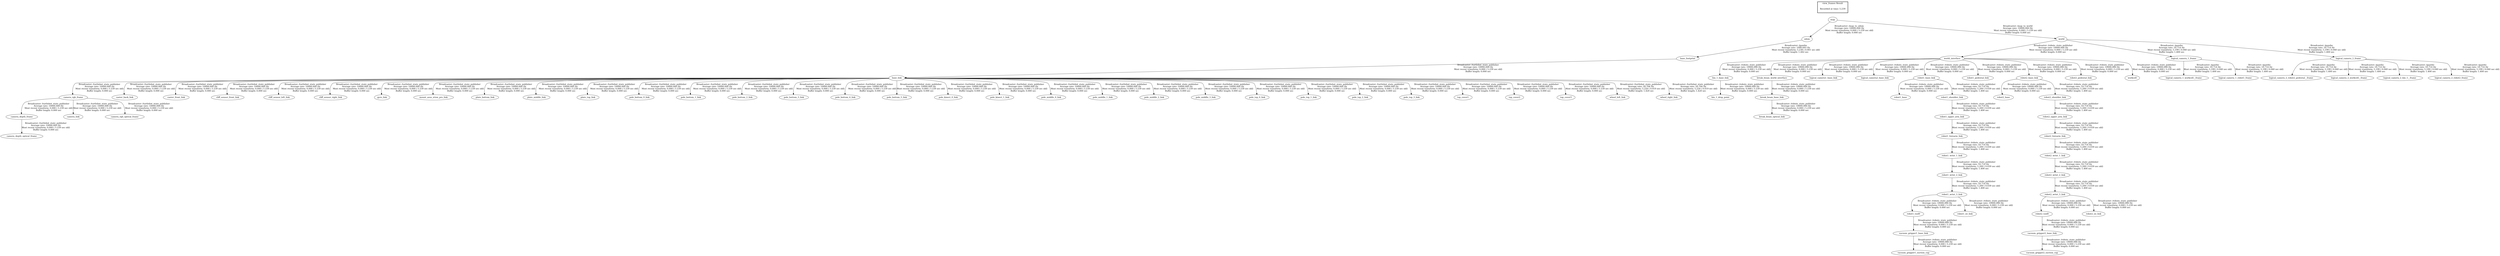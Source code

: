 digraph G {
"odom" -> "base_footprint"[label="Broadcaster: /gazebo\nAverage rate: 1000.693 Hz\nMost recent transform: 5.238 ( 0.001 sec old)\nBuffer length: 1.442 sec\n"];
"map" -> "odom"[label="Broadcaster: /map_to_odom\nAverage rate: 10000.000 Hz\nMost recent transform: 0.000 ( 5.239 sec old)\nBuffer length: 0.000 sec\n"];
"world_interface" -> "bin_1_base_link"[label="Broadcaster: /robots_state_publisher\nAverage rate: 10000.000 Hz\nMost recent transform: 0.000 ( 5.239 sec old)\nBuffer length: 0.000 sec\n"];
"world" -> "world_interface"[label="Broadcaster: /robots_state_publisher\nAverage rate: 10000.000 Hz\nMost recent transform: 0.000 ( 5.239 sec old)\nBuffer length: 0.000 sec\n"];
"bin_1_base_link" -> "bin_1_drop_point"[label="Broadcaster: /robots_state_publisher\nAverage rate: 10000.000 Hz\nMost recent transform: 0.000 ( 5.239 sec old)\nBuffer length: 0.000 sec\n"];
"world_interface" -> "break_beam_world_interface"[label="Broadcaster: /robots_state_publisher\nAverage rate: 10000.000 Hz\nMost recent transform: 0.000 ( 5.239 sec old)\nBuffer length: 0.000 sec\n"];
"break_beam_base_link" -> "break_beam_optical_link"[label="Broadcaster: /robots_state_publisher\nAverage rate: 10000.000 Hz\nMost recent transform: 0.000 ( 5.239 sec old)\nBuffer length: 0.000 sec\n"];
"break_beam_world_interface" -> "break_beam_base_link"[label="Broadcaster: /robots_state_publisher\nAverage rate: 10000.000 Hz\nMost recent transform: 0.000 ( 5.239 sec old)\nBuffer length: 0.000 sec\n"];
"robot1_tool0" -> "vacuum_gripper1_base_link"[label="Broadcaster: /robots_state_publisher\nAverage rate: 10000.000 Hz\nMost recent transform: 0.000 ( 5.239 sec old)\nBuffer length: 0.000 sec\n"];
"robot1_wrist_3_link" -> "robot1_tool0"[label="Broadcaster: /robots_state_publisher\nAverage rate: 10000.000 Hz\nMost recent transform: 0.000 ( 5.239 sec old)\nBuffer length: 0.000 sec\n"];
"robot2_tool0" -> "vacuum_gripper2_base_link"[label="Broadcaster: /robots_state_publisher\nAverage rate: 10000.000 Hz\nMost recent transform: 0.000 ( 5.239 sec old)\nBuffer length: 0.000 sec\n"];
"robot2_wrist_3_link" -> "robot2_tool0"[label="Broadcaster: /robots_state_publisher\nAverage rate: 10000.000 Hz\nMost recent transform: 0.000 ( 5.239 sec old)\nBuffer length: 0.000 sec\n"];
"world_interface" -> "logical_camera1_base_link"[label="Broadcaster: /robots_state_publisher\nAverage rate: 10000.000 Hz\nMost recent transform: 0.000 ( 5.239 sec old)\nBuffer length: 0.000 sec\n"];
"world_interface" -> "logical_camera2_base_link"[label="Broadcaster: /robots_state_publisher\nAverage rate: 10000.000 Hz\nMost recent transform: 0.000 ( 5.239 sec old)\nBuffer length: 0.000 sec\n"];
"robot1_base_link" -> "robot1_base"[label="Broadcaster: /robots_state_publisher\nAverage rate: 10000.000 Hz\nMost recent transform: 0.000 ( 5.239 sec old)\nBuffer length: 0.000 sec\n"];
"world_interface" -> "robot1_base_link"[label="Broadcaster: /robots_state_publisher\nAverage rate: 10000.000 Hz\nMost recent transform: 0.000 ( 5.239 sec old)\nBuffer length: 0.000 sec\n"];
"robot1_wrist_3_link" -> "robot1_ee_link"[label="Broadcaster: /robots_state_publisher\nAverage rate: 10000.000 Hz\nMost recent transform: 0.000 ( 5.239 sec old)\nBuffer length: 0.000 sec\n"];
"robot1_wrist_2_link" -> "robot1_wrist_3_link"[label="Broadcaster: /robots_state_publisher\nAverage rate: 10.714 Hz\nMost recent transform: 5.200 ( 0.039 sec old)\nBuffer length: 1.400 sec\n"];
"world_interface" -> "robot1_pedestal_link"[label="Broadcaster: /robots_state_publisher\nAverage rate: 10000.000 Hz\nMost recent transform: 0.000 ( 5.239 sec old)\nBuffer length: 0.000 sec\n"];
"robot2_base_link" -> "robot2_base"[label="Broadcaster: /robots_state_publisher\nAverage rate: 10000.000 Hz\nMost recent transform: 0.000 ( 5.239 sec old)\nBuffer length: 0.000 sec\n"];
"world_interface" -> "robot2_base_link"[label="Broadcaster: /robots_state_publisher\nAverage rate: 10000.000 Hz\nMost recent transform: 0.000 ( 5.239 sec old)\nBuffer length: 0.000 sec\n"];
"robot2_wrist_3_link" -> "robot2_ee_link"[label="Broadcaster: /robots_state_publisher\nAverage rate: 10000.000 Hz\nMost recent transform: 0.000 ( 5.239 sec old)\nBuffer length: 0.000 sec\n"];
"robot2_wrist_2_link" -> "robot2_wrist_3_link"[label="Broadcaster: /robots_state_publisher\nAverage rate: 10.714 Hz\nMost recent transform: 5.200 ( 0.039 sec old)\nBuffer length: 1.400 sec\n"];
"world_interface" -> "robot2_pedestal_link"[label="Broadcaster: /robots_state_publisher\nAverage rate: 10000.000 Hz\nMost recent transform: 0.000 ( 5.239 sec old)\nBuffer length: 0.000 sec\n"];
"vacuum_gripper1_base_link" -> "vacuum_gripper1_suction_cup"[label="Broadcaster: /robots_state_publisher\nAverage rate: 10000.000 Hz\nMost recent transform: 0.000 ( 5.239 sec old)\nBuffer length: 0.000 sec\n"];
"vacuum_gripper2_base_link" -> "vacuum_gripper2_suction_cup"[label="Broadcaster: /robots_state_publisher\nAverage rate: 10000.000 Hz\nMost recent transform: 0.000 ( 5.239 sec old)\nBuffer length: 0.000 sec\n"];
"world_interface" -> "workcell"[label="Broadcaster: /robots_state_publisher\nAverage rate: 10000.000 Hz\nMost recent transform: 0.000 ( 5.239 sec old)\nBuffer length: 0.000 sec\n"];
"map" -> "world"[label="Broadcaster: /map_to_world\nAverage rate: 10000.000 Hz\nMost recent transform: 0.000 ( 5.239 sec old)\nBuffer length: 0.000 sec\n"];
"base_footprint" -> "base_link"[label="Broadcaster: /turtlebot_state_publisher\nAverage rate: 10000.000 Hz\nMost recent transform: 0.000 ( 5.239 sec old)\nBuffer length: 0.000 sec\n"];
"camera_rgb_frame" -> "camera_depth_frame"[label="Broadcaster: /turtlebot_state_publisher\nAverage rate: 10000.000 Hz\nMost recent transform: 0.000 ( 5.239 sec old)\nBuffer length: 0.000 sec\n"];
"base_link" -> "camera_rgb_frame"[label="Broadcaster: /turtlebot_state_publisher\nAverage rate: 10000.000 Hz\nMost recent transform: 0.000 ( 5.239 sec old)\nBuffer length: 0.000 sec\n"];
"camera_depth_frame" -> "camera_depth_optical_frame"[label="Broadcaster: /turtlebot_state_publisher\nAverage rate: 10000.000 Hz\nMost recent transform: 0.000 ( 5.239 sec old)\nBuffer length: 0.000 sec\n"];
"camera_rgb_frame" -> "camera_link"[label="Broadcaster: /turtlebot_state_publisher\nAverage rate: 10000.000 Hz\nMost recent transform: 0.000 ( 5.239 sec old)\nBuffer length: 0.000 sec\n"];
"camera_rgb_frame" -> "camera_rgb_optical_frame"[label="Broadcaster: /turtlebot_state_publisher\nAverage rate: 10000.000 Hz\nMost recent transform: 0.000 ( 5.239 sec old)\nBuffer length: 0.000 sec\n"];
"base_link" -> "caster_back_link"[label="Broadcaster: /turtlebot_state_publisher\nAverage rate: 10000.000 Hz\nMost recent transform: 0.000 ( 5.239 sec old)\nBuffer length: 0.000 sec\n"];
"base_link" -> "caster_front_link"[label="Broadcaster: /turtlebot_state_publisher\nAverage rate: 10000.000 Hz\nMost recent transform: 0.000 ( 5.239 sec old)\nBuffer length: 0.000 sec\n"];
"base_link" -> "cliff_sensor_front_link"[label="Broadcaster: /turtlebot_state_publisher\nAverage rate: 10000.000 Hz\nMost recent transform: 0.000 ( 5.239 sec old)\nBuffer length: 0.000 sec\n"];
"base_link" -> "cliff_sensor_left_link"[label="Broadcaster: /turtlebot_state_publisher\nAverage rate: 10000.000 Hz\nMost recent transform: 0.000 ( 5.239 sec old)\nBuffer length: 0.000 sec\n"];
"base_link" -> "cliff_sensor_right_link"[label="Broadcaster: /turtlebot_state_publisher\nAverage rate: 10000.000 Hz\nMost recent transform: 0.000 ( 5.239 sec old)\nBuffer length: 0.000 sec\n"];
"base_link" -> "gyro_link"[label="Broadcaster: /turtlebot_state_publisher\nAverage rate: 10000.000 Hz\nMost recent transform: 0.000 ( 5.239 sec old)\nBuffer length: 0.000 sec\n"];
"base_link" -> "mount_asus_xtion_pro_link"[label="Broadcaster: /turtlebot_state_publisher\nAverage rate: 10000.000 Hz\nMost recent transform: 0.000 ( 5.239 sec old)\nBuffer length: 0.000 sec\n"];
"base_link" -> "plate_bottom_link"[label="Broadcaster: /turtlebot_state_publisher\nAverage rate: 10000.000 Hz\nMost recent transform: 0.000 ( 5.239 sec old)\nBuffer length: 0.000 sec\n"];
"base_link" -> "plate_middle_link"[label="Broadcaster: /turtlebot_state_publisher\nAverage rate: 10000.000 Hz\nMost recent transform: 0.000 ( 5.239 sec old)\nBuffer length: 0.000 sec\n"];
"base_link" -> "plate_top_link"[label="Broadcaster: /turtlebot_state_publisher\nAverage rate: 10000.000 Hz\nMost recent transform: 0.000 ( 5.239 sec old)\nBuffer length: 0.000 sec\n"];
"base_link" -> "pole_bottom_0_link"[label="Broadcaster: /turtlebot_state_publisher\nAverage rate: 10000.000 Hz\nMost recent transform: 0.000 ( 5.239 sec old)\nBuffer length: 0.000 sec\n"];
"base_link" -> "pole_bottom_1_link"[label="Broadcaster: /turtlebot_state_publisher\nAverage rate: 10000.000 Hz\nMost recent transform: 0.000 ( 5.239 sec old)\nBuffer length: 0.000 sec\n"];
"base_link" -> "pole_bottom_2_link"[label="Broadcaster: /turtlebot_state_publisher\nAverage rate: 10000.000 Hz\nMost recent transform: 0.000 ( 5.239 sec old)\nBuffer length: 0.000 sec\n"];
"base_link" -> "pole_bottom_3_link"[label="Broadcaster: /turtlebot_state_publisher\nAverage rate: 10000.000 Hz\nMost recent transform: 0.000 ( 5.239 sec old)\nBuffer length: 0.000 sec\n"];
"base_link" -> "pole_bottom_4_link"[label="Broadcaster: /turtlebot_state_publisher\nAverage rate: 10000.000 Hz\nMost recent transform: 0.000 ( 5.239 sec old)\nBuffer length: 0.000 sec\n"];
"base_link" -> "pole_bottom_5_link"[label="Broadcaster: /turtlebot_state_publisher\nAverage rate: 10000.000 Hz\nMost recent transform: 0.000 ( 5.239 sec old)\nBuffer length: 0.000 sec\n"];
"base_link" -> "pole_kinect_0_link"[label="Broadcaster: /turtlebot_state_publisher\nAverage rate: 10000.000 Hz\nMost recent transform: 0.000 ( 5.239 sec old)\nBuffer length: 0.000 sec\n"];
"base_link" -> "pole_kinect_1_link"[label="Broadcaster: /turtlebot_state_publisher\nAverage rate: 10000.000 Hz\nMost recent transform: 0.000 ( 5.239 sec old)\nBuffer length: 0.000 sec\n"];
"base_link" -> "pole_middle_0_link"[label="Broadcaster: /turtlebot_state_publisher\nAverage rate: 10000.000 Hz\nMost recent transform: 0.000 ( 5.239 sec old)\nBuffer length: 0.000 sec\n"];
"base_link" -> "pole_middle_1_link"[label="Broadcaster: /turtlebot_state_publisher\nAverage rate: 10000.000 Hz\nMost recent transform: 0.000 ( 5.239 sec old)\nBuffer length: 0.000 sec\n"];
"base_link" -> "pole_middle_2_link"[label="Broadcaster: /turtlebot_state_publisher\nAverage rate: 10000.000 Hz\nMost recent transform: 0.000 ( 5.239 sec old)\nBuffer length: 0.000 sec\n"];
"base_link" -> "pole_middle_3_link"[label="Broadcaster: /turtlebot_state_publisher\nAverage rate: 10000.000 Hz\nMost recent transform: 0.000 ( 5.239 sec old)\nBuffer length: 0.000 sec\n"];
"base_link" -> "pole_top_0_link"[label="Broadcaster: /turtlebot_state_publisher\nAverage rate: 10000.000 Hz\nMost recent transform: 0.000 ( 5.239 sec old)\nBuffer length: 0.000 sec\n"];
"base_link" -> "pole_top_1_link"[label="Broadcaster: /turtlebot_state_publisher\nAverage rate: 10000.000 Hz\nMost recent transform: 0.000 ( 5.239 sec old)\nBuffer length: 0.000 sec\n"];
"base_link" -> "pole_top_2_link"[label="Broadcaster: /turtlebot_state_publisher\nAverage rate: 10000.000 Hz\nMost recent transform: 0.000 ( 5.239 sec old)\nBuffer length: 0.000 sec\n"];
"base_link" -> "pole_top_3_link"[label="Broadcaster: /turtlebot_state_publisher\nAverage rate: 10000.000 Hz\nMost recent transform: 0.000 ( 5.239 sec old)\nBuffer length: 0.000 sec\n"];
"base_link" -> "top_cover1"[label="Broadcaster: /turtlebot_state_publisher\nAverage rate: 10000.000 Hz\nMost recent transform: 0.000 ( 5.239 sec old)\nBuffer length: 0.000 sec\n"];
"base_link" -> "top_cover2"[label="Broadcaster: /turtlebot_state_publisher\nAverage rate: 10000.000 Hz\nMost recent transform: 0.000 ( 5.239 sec old)\nBuffer length: 0.000 sec\n"];
"base_link" -> "top_cover3"[label="Broadcaster: /turtlebot_state_publisher\nAverage rate: 10000.000 Hz\nMost recent transform: 0.000 ( 5.239 sec old)\nBuffer length: 0.000 sec\n"];
"world" -> "logical_camera_1_frame"[label="Broadcaster: /gazebo\nAverage rate: 10.714 Hz\nMost recent transform: 5.199 ( 0.040 sec old)\nBuffer length: 1.400 sec\n"];
"logical_camera_1_frame" -> "logical_camera_1_workcell__frame"[label="Broadcaster: /gazebo\nAverage rate: 10.714 Hz\nMost recent transform: 5.199 ( 0.040 sec old)\nBuffer length: 1.400 sec\n"];
"logical_camera_1_frame" -> "logical_camera_1_robot1_frame"[label="Broadcaster: /gazebo\nAverage rate: 10.714 Hz\nMost recent transform: 5.199 ( 0.040 sec old)\nBuffer length: 1.400 sec\n"];
"world" -> "logical_camera_2_frame"[label="Broadcaster: /gazebo\nAverage rate: 10.714 Hz\nMost recent transform: 5.199 ( 0.040 sec old)\nBuffer length: 1.400 sec\n"];
"logical_camera_2_frame" -> "logical_camera_2_robot2_pedestal__frame"[label="Broadcaster: /gazebo\nAverage rate: 10.714 Hz\nMost recent transform: 5.199 ( 0.040 sec old)\nBuffer length: 1.400 sec\n"];
"logical_camera_2_frame" -> "logical_camera_2_workcell__frame"[label="Broadcaster: /gazebo\nAverage rate: 10.714 Hz\nMost recent transform: 5.199 ( 0.040 sec old)\nBuffer length: 1.400 sec\n"];
"logical_camera_2_frame" -> "logical_camera_2_bin_1__frame"[label="Broadcaster: /gazebo\nAverage rate: 10.714 Hz\nMost recent transform: 5.199 ( 0.040 sec old)\nBuffer length: 1.400 sec\n"];
"logical_camera_2_frame" -> "logical_camera_2_robot2_frame"[label="Broadcaster: /gazebo\nAverage rate: 10.714 Hz\nMost recent transform: 5.199 ( 0.040 sec old)\nBuffer length: 1.400 sec\n"];
"robot1_upper_arm_link" -> "robot1_forearm_link"[label="Broadcaster: /robots_state_publisher\nAverage rate: 10.714 Hz\nMost recent transform: 5.200 ( 0.039 sec old)\nBuffer length: 1.400 sec\n"];
"robot1_shoulder_link" -> "robot1_upper_arm_link"[label="Broadcaster: /robots_state_publisher\nAverage rate: 10.714 Hz\nMost recent transform: 5.200 ( 0.039 sec old)\nBuffer length: 1.400 sec\n"];
"robot1_base_link" -> "robot1_shoulder_link"[label="Broadcaster: /robots_state_publisher\nAverage rate: 10.714 Hz\nMost recent transform: 5.200 ( 0.039 sec old)\nBuffer length: 1.400 sec\n"];
"robot1_forearm_link" -> "robot1_wrist_1_link"[label="Broadcaster: /robots_state_publisher\nAverage rate: 10.714 Hz\nMost recent transform: 5.200 ( 0.039 sec old)\nBuffer length: 1.400 sec\n"];
"robot1_wrist_1_link" -> "robot1_wrist_2_link"[label="Broadcaster: /robots_state_publisher\nAverage rate: 10.714 Hz\nMost recent transform: 5.200 ( 0.039 sec old)\nBuffer length: 1.400 sec\n"];
"robot2_upper_arm_link" -> "robot2_forearm_link"[label="Broadcaster: /robots_state_publisher\nAverage rate: 10.714 Hz\nMost recent transform: 5.200 ( 0.039 sec old)\nBuffer length: 1.400 sec\n"];
"robot2_shoulder_link" -> "robot2_upper_arm_link"[label="Broadcaster: /robots_state_publisher\nAverage rate: 10.714 Hz\nMost recent transform: 5.200 ( 0.039 sec old)\nBuffer length: 1.400 sec\n"];
"robot2_base_link" -> "robot2_shoulder_link"[label="Broadcaster: /robots_state_publisher\nAverage rate: 10.714 Hz\nMost recent transform: 5.200 ( 0.039 sec old)\nBuffer length: 1.400 sec\n"];
"robot2_forearm_link" -> "robot2_wrist_1_link"[label="Broadcaster: /robots_state_publisher\nAverage rate: 10.714 Hz\nMost recent transform: 5.200 ( 0.039 sec old)\nBuffer length: 1.400 sec\n"];
"robot2_wrist_1_link" -> "robot2_wrist_2_link"[label="Broadcaster: /robots_state_publisher\nAverage rate: 10.714 Hz\nMost recent transform: 5.200 ( 0.039 sec old)\nBuffer length: 1.400 sec\n"];
"base_link" -> "wheel_left_link"[label="Broadcaster: /turtlebot_state_publisher\nAverage rate: 50.704 Hz\nMost recent transform: 5.220 ( 0.019 sec old)\nBuffer length: 1.420 sec\n"];
"base_link" -> "wheel_right_link"[label="Broadcaster: /turtlebot_state_publisher\nAverage rate: 50.704 Hz\nMost recent transform: 5.220 ( 0.019 sec old)\nBuffer length: 1.420 sec\n"];
edge [style=invis];
 subgraph cluster_legend { style=bold; color=black; label ="view_frames Result";
"Recorded at time: 5.239"[ shape=plaintext ] ;
 }->"map";
}